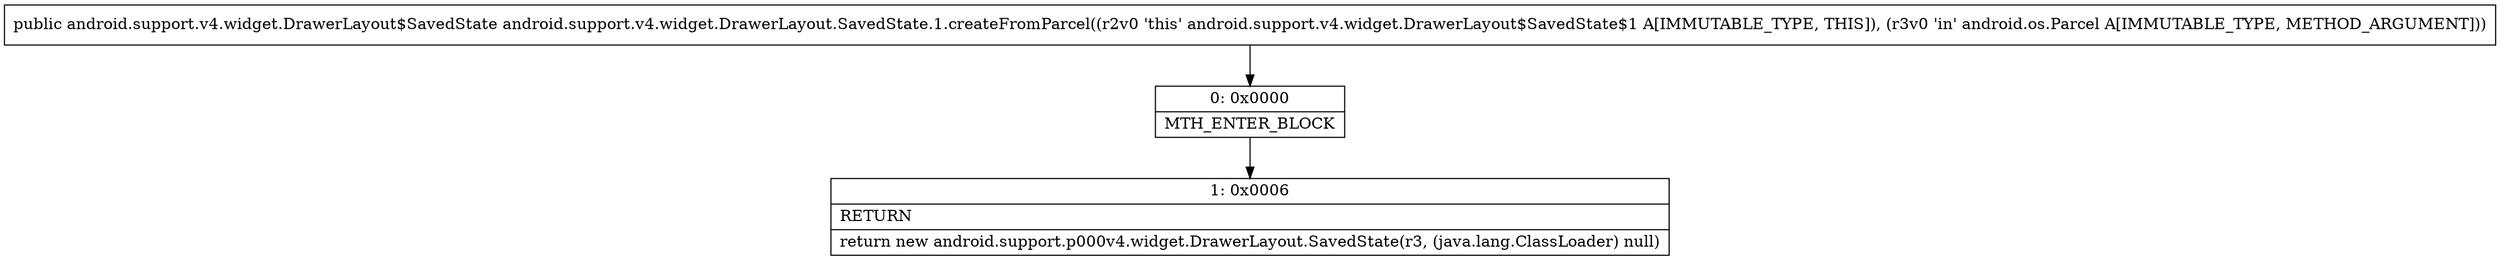 digraph "CFG forandroid.support.v4.widget.DrawerLayout.SavedState.1.createFromParcel(Landroid\/os\/Parcel;)Landroid\/support\/v4\/widget\/DrawerLayout$SavedState;" {
Node_0 [shape=record,label="{0\:\ 0x0000|MTH_ENTER_BLOCK\l}"];
Node_1 [shape=record,label="{1\:\ 0x0006|RETURN\l|return new android.support.p000v4.widget.DrawerLayout.SavedState(r3, (java.lang.ClassLoader) null)\l}"];
MethodNode[shape=record,label="{public android.support.v4.widget.DrawerLayout$SavedState android.support.v4.widget.DrawerLayout.SavedState.1.createFromParcel((r2v0 'this' android.support.v4.widget.DrawerLayout$SavedState$1 A[IMMUTABLE_TYPE, THIS]), (r3v0 'in' android.os.Parcel A[IMMUTABLE_TYPE, METHOD_ARGUMENT])) }"];
MethodNode -> Node_0;
Node_0 -> Node_1;
}

